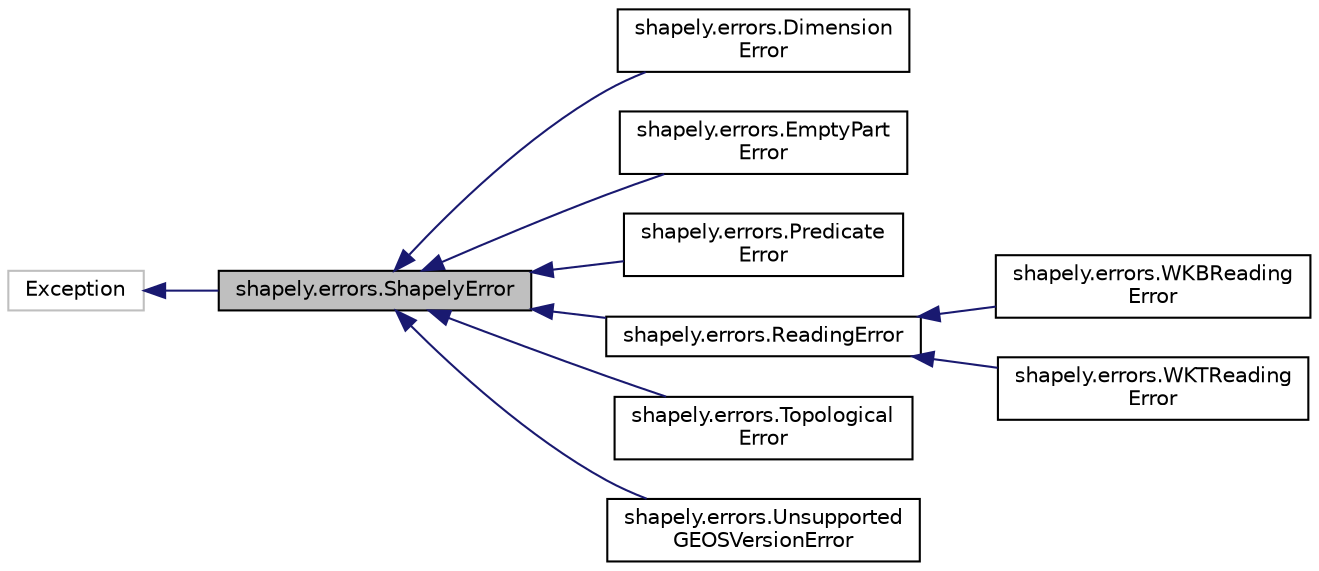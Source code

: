 digraph "shapely.errors.ShapelyError"
{
 // LATEX_PDF_SIZE
  edge [fontname="Helvetica",fontsize="10",labelfontname="Helvetica",labelfontsize="10"];
  node [fontname="Helvetica",fontsize="10",shape=record];
  rankdir="LR";
  Node1 [label="shapely.errors.ShapelyError",height=0.2,width=0.4,color="black", fillcolor="grey75", style="filled", fontcolor="black",tooltip=" "];
  Node2 -> Node1 [dir="back",color="midnightblue",fontsize="10",style="solid"];
  Node2 [label="Exception",height=0.2,width=0.4,color="grey75", fillcolor="white", style="filled",tooltip=" "];
  Node1 -> Node3 [dir="back",color="midnightblue",fontsize="10",style="solid"];
  Node3 [label="shapely.errors.Dimension\lError",height=0.2,width=0.4,color="black", fillcolor="white", style="filled",URL="$classshapely_1_1errors_1_1_dimension_error.html",tooltip=" "];
  Node1 -> Node4 [dir="back",color="midnightblue",fontsize="10",style="solid"];
  Node4 [label="shapely.errors.EmptyPart\lError",height=0.2,width=0.4,color="black", fillcolor="white", style="filled",URL="$classshapely_1_1errors_1_1_empty_part_error.html",tooltip=" "];
  Node1 -> Node5 [dir="back",color="midnightblue",fontsize="10",style="solid"];
  Node5 [label="shapely.errors.Predicate\lError",height=0.2,width=0.4,color="black", fillcolor="white", style="filled",URL="$classshapely_1_1errors_1_1_predicate_error.html",tooltip=" "];
  Node1 -> Node6 [dir="back",color="midnightblue",fontsize="10",style="solid"];
  Node6 [label="shapely.errors.ReadingError",height=0.2,width=0.4,color="black", fillcolor="white", style="filled",URL="$classshapely_1_1errors_1_1_reading_error.html",tooltip=" "];
  Node6 -> Node7 [dir="back",color="midnightblue",fontsize="10",style="solid"];
  Node7 [label="shapely.errors.WKBReading\lError",height=0.2,width=0.4,color="black", fillcolor="white", style="filled",URL="$classshapely_1_1errors_1_1_w_k_b_reading_error.html",tooltip=" "];
  Node6 -> Node8 [dir="back",color="midnightblue",fontsize="10",style="solid"];
  Node8 [label="shapely.errors.WKTReading\lError",height=0.2,width=0.4,color="black", fillcolor="white", style="filled",URL="$classshapely_1_1errors_1_1_w_k_t_reading_error.html",tooltip=" "];
  Node1 -> Node9 [dir="back",color="midnightblue",fontsize="10",style="solid"];
  Node9 [label="shapely.errors.Topological\lError",height=0.2,width=0.4,color="black", fillcolor="white", style="filled",URL="$classshapely_1_1errors_1_1_topological_error.html",tooltip=" "];
  Node1 -> Node10 [dir="back",color="midnightblue",fontsize="10",style="solid"];
  Node10 [label="shapely.errors.Unsupported\lGEOSVersionError",height=0.2,width=0.4,color="black", fillcolor="white", style="filled",URL="$classshapely_1_1errors_1_1_unsupported_g_e_o_s_version_error.html",tooltip=" "];
}
